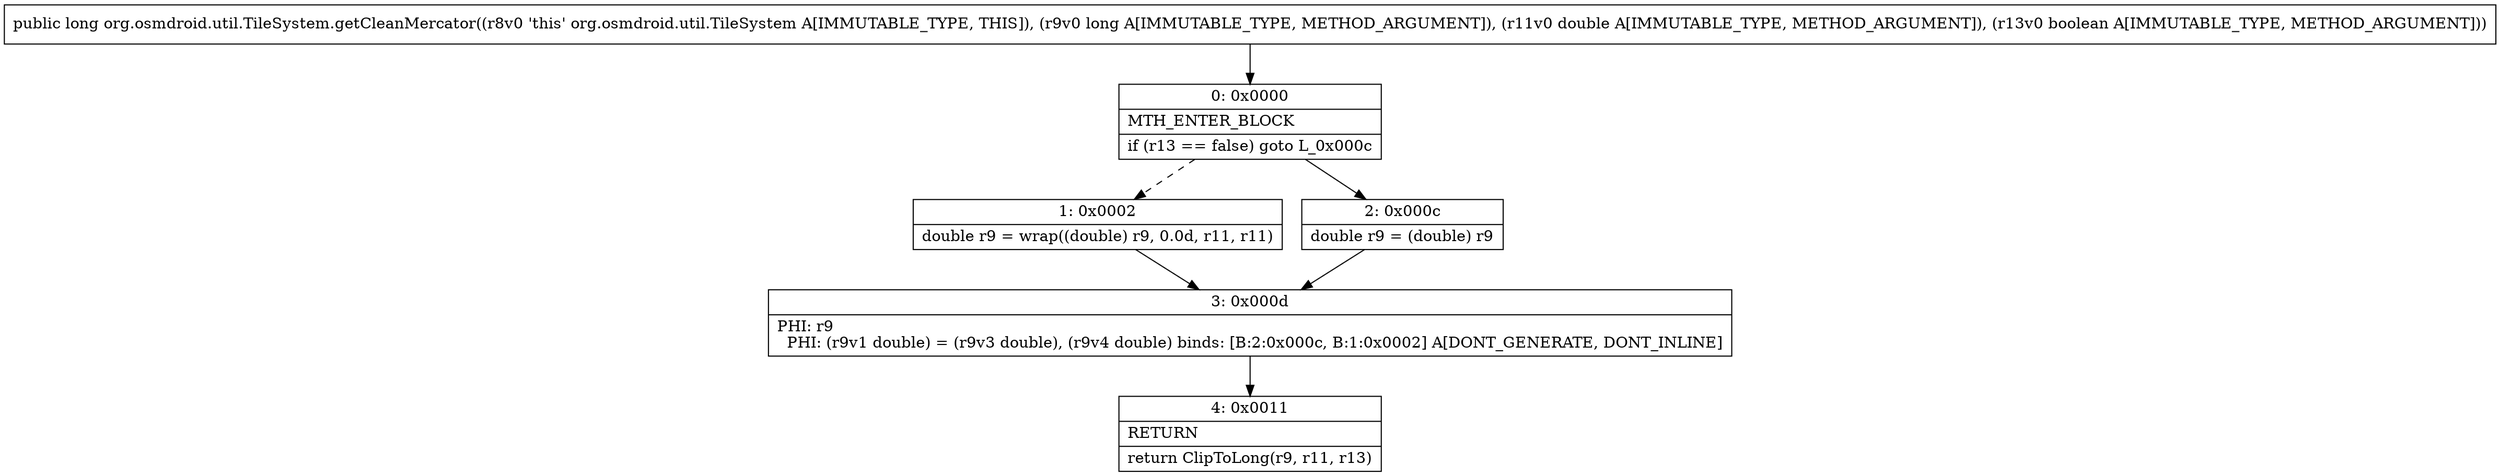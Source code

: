 digraph "CFG fororg.osmdroid.util.TileSystem.getCleanMercator(JDZ)J" {
Node_0 [shape=record,label="{0\:\ 0x0000|MTH_ENTER_BLOCK\l|if (r13 == false) goto L_0x000c\l}"];
Node_1 [shape=record,label="{1\:\ 0x0002|double r9 = wrap((double) r9, 0.0d, r11, r11)\l}"];
Node_2 [shape=record,label="{2\:\ 0x000c|double r9 = (double) r9\l}"];
Node_3 [shape=record,label="{3\:\ 0x000d|PHI: r9 \l  PHI: (r9v1 double) = (r9v3 double), (r9v4 double) binds: [B:2:0x000c, B:1:0x0002] A[DONT_GENERATE, DONT_INLINE]\l}"];
Node_4 [shape=record,label="{4\:\ 0x0011|RETURN\l|return ClipToLong(r9, r11, r13)\l}"];
MethodNode[shape=record,label="{public long org.osmdroid.util.TileSystem.getCleanMercator((r8v0 'this' org.osmdroid.util.TileSystem A[IMMUTABLE_TYPE, THIS]), (r9v0 long A[IMMUTABLE_TYPE, METHOD_ARGUMENT]), (r11v0 double A[IMMUTABLE_TYPE, METHOD_ARGUMENT]), (r13v0 boolean A[IMMUTABLE_TYPE, METHOD_ARGUMENT])) }"];
MethodNode -> Node_0;
Node_0 -> Node_1[style=dashed];
Node_0 -> Node_2;
Node_1 -> Node_3;
Node_2 -> Node_3;
Node_3 -> Node_4;
}

